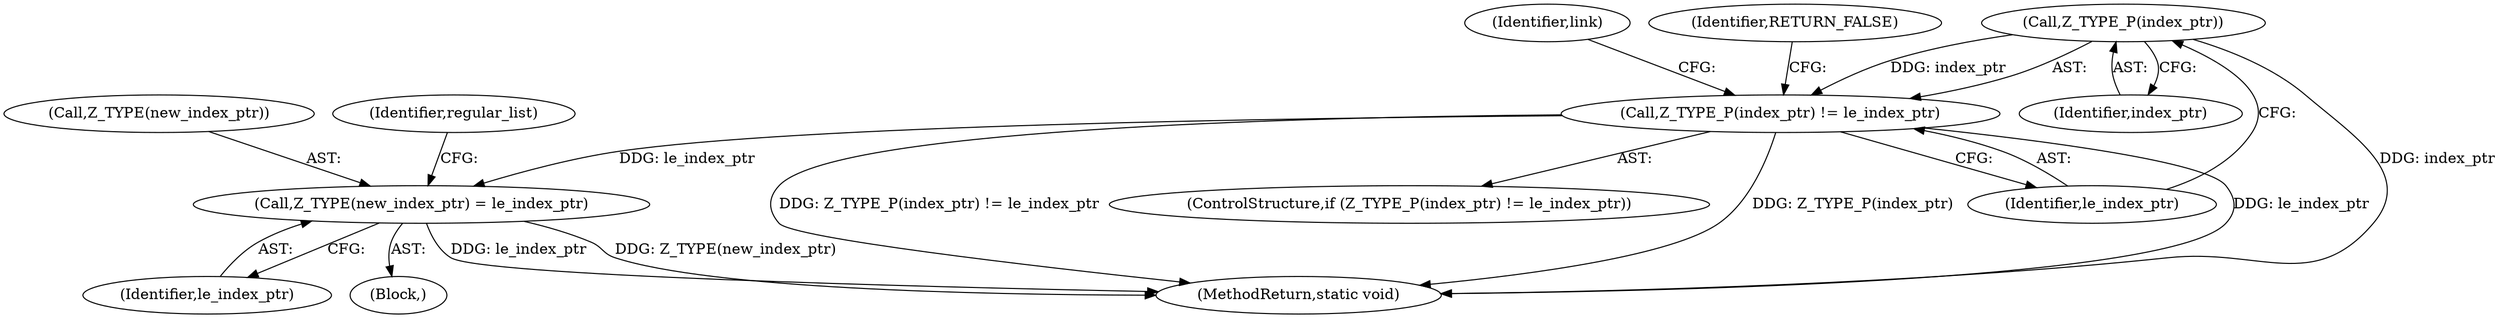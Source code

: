 digraph "0_php_4435b9142ff9813845d5c97ab29a5d637bedb257_5@pointer" {
"1000788" [label="(Call,Z_TYPE_P(index_ptr))"];
"1000787" [label="(Call,Z_TYPE_P(index_ptr) != le_index_ptr)"];
"1000904" [label="(Call,Z_TYPE(new_index_ptr) = le_index_ptr)"];
"1000792" [label="(Identifier,RETURN_FALSE)"];
"1000790" [label="(Identifier,le_index_ptr)"];
"1000787" [label="(Call,Z_TYPE_P(index_ptr) != le_index_ptr)"];
"1000789" [label="(Identifier,index_ptr)"];
"1000907" [label="(Identifier,le_index_ptr)"];
"1000788" [label="(Call,Z_TYPE_P(index_ptr))"];
"1000962" [label="(MethodReturn,static void)"];
"1000786" [label="(ControlStructure,if (Z_TYPE_P(index_ptr) != le_index_ptr))"];
"1000794" [label="(Identifier,link)"];
"1000904" [label="(Call,Z_TYPE(new_index_ptr) = le_index_ptr)"];
"1000905" [label="(Call,Z_TYPE(new_index_ptr))"];
"1000755" [label="(Block,)"];
"1000913" [label="(Identifier,regular_list)"];
"1000788" -> "1000787"  [label="AST: "];
"1000788" -> "1000789"  [label="CFG: "];
"1000789" -> "1000788"  [label="AST: "];
"1000790" -> "1000788"  [label="CFG: "];
"1000788" -> "1000962"  [label="DDG: index_ptr"];
"1000788" -> "1000787"  [label="DDG: index_ptr"];
"1000787" -> "1000786"  [label="AST: "];
"1000787" -> "1000790"  [label="CFG: "];
"1000790" -> "1000787"  [label="AST: "];
"1000792" -> "1000787"  [label="CFG: "];
"1000794" -> "1000787"  [label="CFG: "];
"1000787" -> "1000962"  [label="DDG: Z_TYPE_P(index_ptr)"];
"1000787" -> "1000962"  [label="DDG: le_index_ptr"];
"1000787" -> "1000962"  [label="DDG: Z_TYPE_P(index_ptr) != le_index_ptr"];
"1000787" -> "1000904"  [label="DDG: le_index_ptr"];
"1000904" -> "1000755"  [label="AST: "];
"1000904" -> "1000907"  [label="CFG: "];
"1000905" -> "1000904"  [label="AST: "];
"1000907" -> "1000904"  [label="AST: "];
"1000913" -> "1000904"  [label="CFG: "];
"1000904" -> "1000962"  [label="DDG: Z_TYPE(new_index_ptr)"];
"1000904" -> "1000962"  [label="DDG: le_index_ptr"];
}
